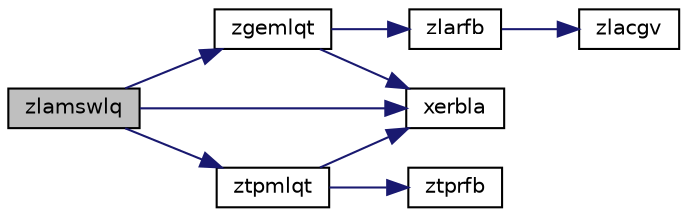 digraph "zlamswlq"
{
 // LATEX_PDF_SIZE
  edge [fontname="Helvetica",fontsize="10",labelfontname="Helvetica",labelfontsize="10"];
  node [fontname="Helvetica",fontsize="10",shape=record];
  rankdir="LR";
  Node1 [label="zlamswlq",height=0.2,width=0.4,color="black", fillcolor="grey75", style="filled", fontcolor="black",tooltip="ZLAMSWLQ"];
  Node1 -> Node2 [color="midnightblue",fontsize="10",style="solid",fontname="Helvetica"];
  Node2 [label="xerbla",height=0.2,width=0.4,color="black", fillcolor="white", style="filled",URL="$xerbla_8f.html#a377ee61015baf8dea7770b3a404b1c07",tooltip="XERBLA"];
  Node1 -> Node3 [color="midnightblue",fontsize="10",style="solid",fontname="Helvetica"];
  Node3 [label="zgemlqt",height=0.2,width=0.4,color="black", fillcolor="white", style="filled",URL="$zgemlqt_8f.html#a3b18b13aeed841f1d7d6c5581573ee4e",tooltip="ZGEMLQT"];
  Node3 -> Node2 [color="midnightblue",fontsize="10",style="solid",fontname="Helvetica"];
  Node3 -> Node4 [color="midnightblue",fontsize="10",style="solid",fontname="Helvetica"];
  Node4 [label="zlarfb",height=0.2,width=0.4,color="black", fillcolor="white", style="filled",URL="$zlarfb_8f.html#a250a7932f64a90dd1dcb20ab9957ad37",tooltip="ZLARFB applies a block reflector or its conjugate-transpose to a general rectangular matrix."];
  Node4 -> Node5 [color="midnightblue",fontsize="10",style="solid",fontname="Helvetica"];
  Node5 [label="zlacgv",height=0.2,width=0.4,color="black", fillcolor="white", style="filled",URL="$zlacgv_8f.html#ad2595ab7c6b89e1ff2e9d05542431719",tooltip="ZLACGV conjugates a complex vector."];
  Node1 -> Node6 [color="midnightblue",fontsize="10",style="solid",fontname="Helvetica"];
  Node6 [label="ztpmlqt",height=0.2,width=0.4,color="black", fillcolor="white", style="filled",URL="$ztpmlqt_8f.html#ac52265a08d2b3915478b14b833d69c64",tooltip="ZTPMLQT"];
  Node6 -> Node2 [color="midnightblue",fontsize="10",style="solid",fontname="Helvetica"];
  Node6 -> Node7 [color="midnightblue",fontsize="10",style="solid",fontname="Helvetica"];
  Node7 [label="ztprfb",height=0.2,width=0.4,color="black", fillcolor="white", style="filled",URL="$ztprfb_8f.html#a87bcb9074856c6f0ee4656b802b900ea",tooltip="ZTPRFB applies a complex \"triangular-pentagonal\" block reflector to a complex matrix,..."];
}
